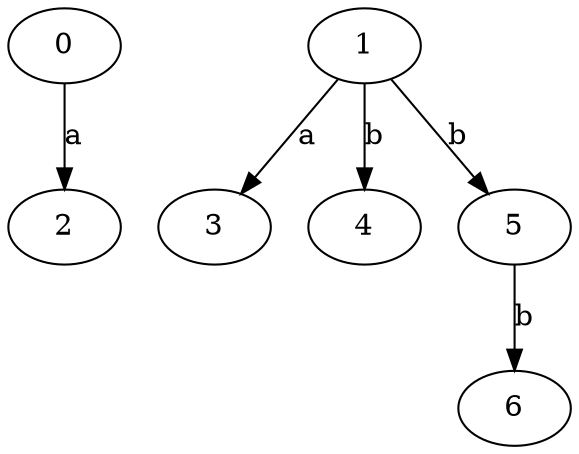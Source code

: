strict digraph  {
2;
3;
4;
5;
0;
6;
1;
5 -> 6  [label=b];
0 -> 2  [label=a];
1 -> 3  [label=a];
1 -> 4  [label=b];
1 -> 5  [label=b];
}
